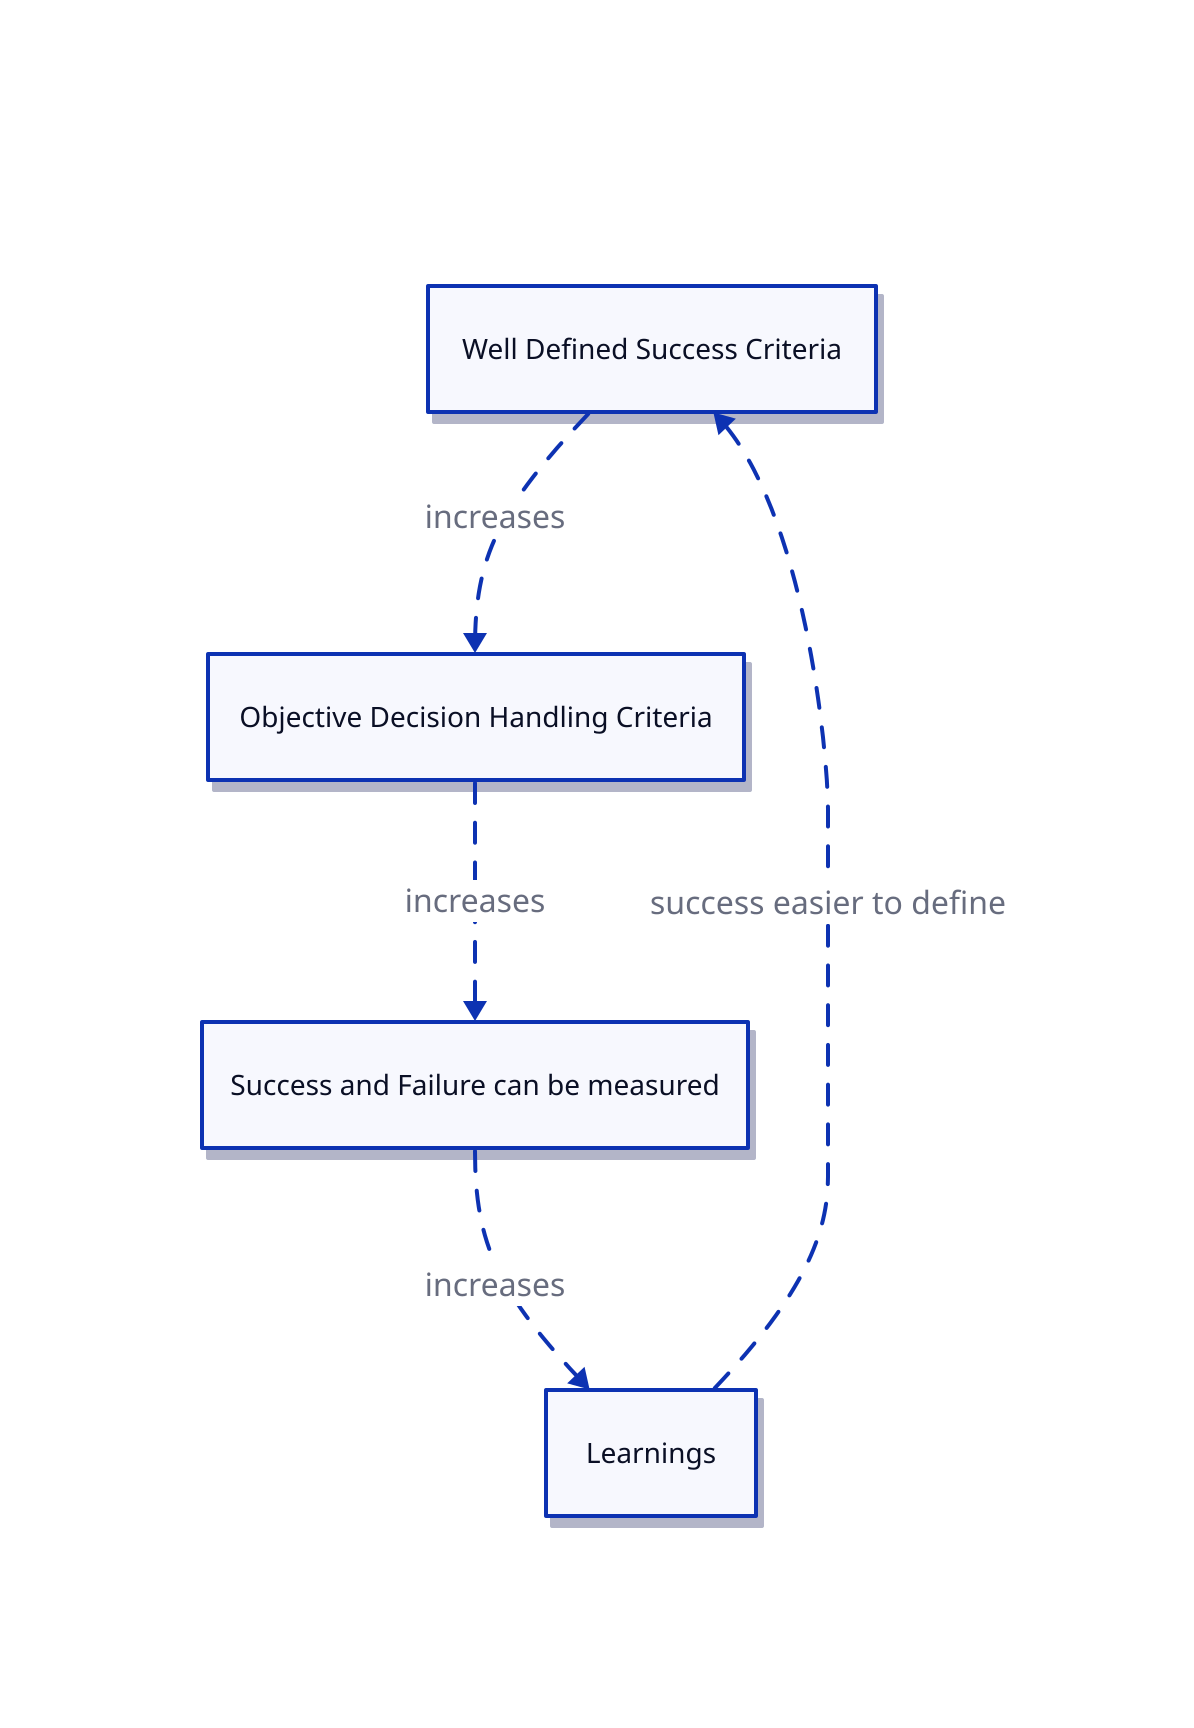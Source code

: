 vars: {
        d2-config: {
          layout-engine: elk
            theme-id: 6
        }
      }

title: |md
### Positive loop: clear success definition
| {
shape: text
         near: top-center
         style.font-size: 40
         style.underline: true
}

*.style.font-size: 14
*.style.shadow: true

#direction: right

Well Defined Success Criteria -> Objective Decision Handling Criteria: increases {
  style.animated: true
    style.bold: true
}
Objective Decision Handling Criteria -> Success and Failure can be measured: increases {
  style.animated: true
    style.bold: true
}
Success and Failure can be measured -> Learnings : increases {
  style.animated: true
    style.bold: true
}
Learnings -> Well Defined Success Criteria: success easier to define {
  style.animated: true
    style.bold: true
}


